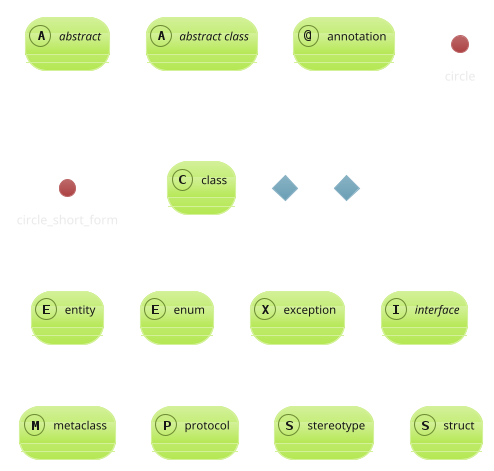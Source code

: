 ' Do not edit
' Theme Gallery
' autogenerated by script
'
@startuml
!theme hacker
abstract        abstract
abstract class  "abstract class"
annotation      annotation
circle          circle
()              circle_short_form
class           class
diamond         diamond
<>              diamond_short_form
entity          entity
enum            enum
exception       exception
interface       interface
metaclass       metaclass
protocol        protocol
stereotype      stereotype
struct          struct
@enduml

